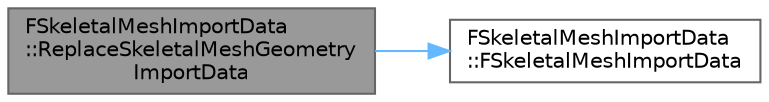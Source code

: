 digraph "FSkeletalMeshImportData::ReplaceSkeletalMeshGeometryImportData"
{
 // INTERACTIVE_SVG=YES
 // LATEX_PDF_SIZE
  bgcolor="transparent";
  edge [fontname=Helvetica,fontsize=10,labelfontname=Helvetica,labelfontsize=10];
  node [fontname=Helvetica,fontsize=10,shape=box,height=0.2,width=0.4];
  rankdir="LR";
  Node1 [id="Node000001",label="FSkeletalMeshImportData\l::ReplaceSkeletalMeshGeometry\lImportData",height=0.2,width=0.4,color="gray40", fillcolor="grey60", style="filled", fontcolor="black",tooltip=" "];
  Node1 -> Node2 [id="edge1_Node000001_Node000002",color="steelblue1",style="solid",tooltip=" "];
  Node2 [id="Node000002",label="FSkeletalMeshImportData\l::FSkeletalMeshImportData",height=0.2,width=0.4,color="grey40", fillcolor="white", style="filled",URL="$dc/d9d/classFSkeletalMeshImportData.html#a609242a2d5c355375f61a3007a6d7c48",tooltip=" "];
}
